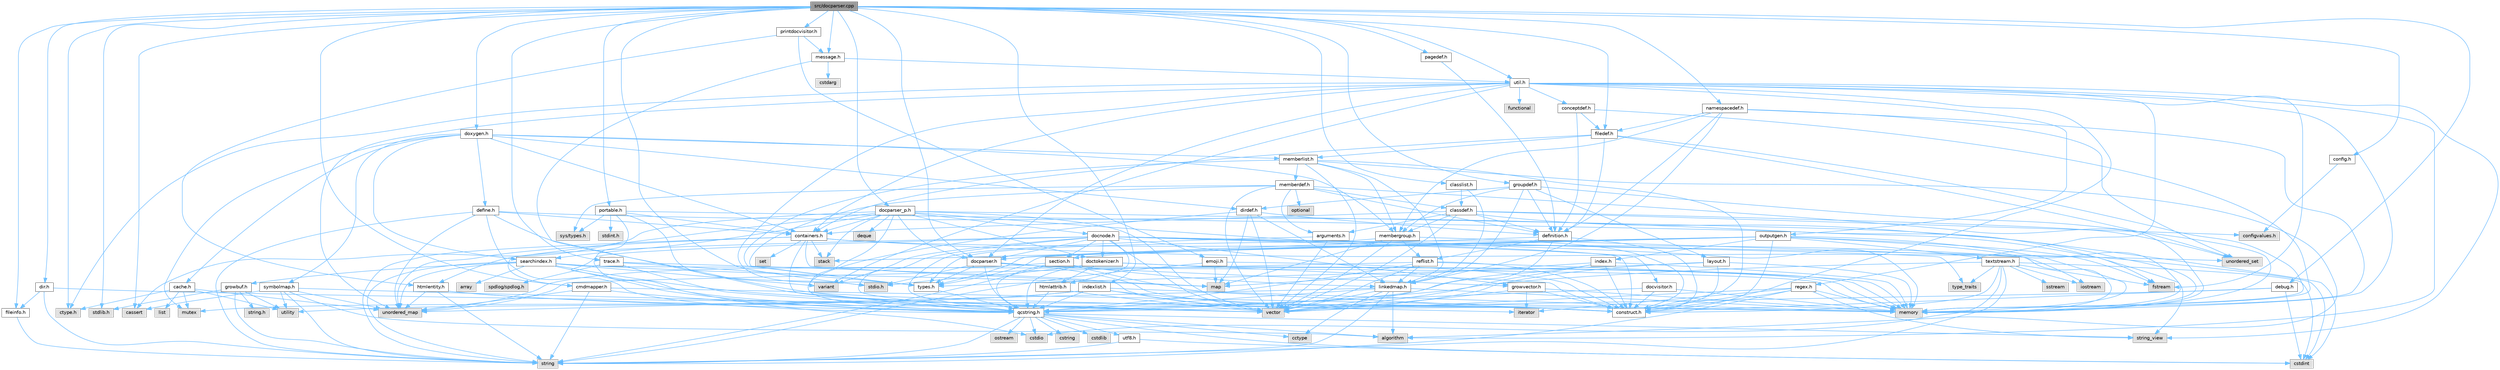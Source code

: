 digraph "src/docparser.cpp"
{
 // INTERACTIVE_SVG=YES
 // LATEX_PDF_SIZE
  bgcolor="transparent";
  edge [fontname=Helvetica,fontsize=10,labelfontname=Helvetica,labelfontsize=10];
  node [fontname=Helvetica,fontsize=10,shape=box,height=0.2,width=0.4];
  Node1 [id="Node000001",label="src/docparser.cpp",height=0.2,width=0.4,color="gray40", fillcolor="grey60", style="filled", fontcolor="black",tooltip=" "];
  Node1 -> Node2 [id="edge1_Node000001_Node000002",color="steelblue1",style="solid",tooltip=" "];
  Node2 [id="Node000002",label="stdio.h",height=0.2,width=0.4,color="grey60", fillcolor="#E0E0E0", style="filled",tooltip=" "];
  Node1 -> Node3 [id="edge2_Node000001_Node000003",color="steelblue1",style="solid",tooltip=" "];
  Node3 [id="Node000003",label="stdlib.h",height=0.2,width=0.4,color="grey60", fillcolor="#E0E0E0", style="filled",tooltip=" "];
  Node1 -> Node4 [id="edge3_Node000001_Node000004",color="steelblue1",style="solid",tooltip=" "];
  Node4 [id="Node000004",label="cassert",height=0.2,width=0.4,color="grey60", fillcolor="#E0E0E0", style="filled",tooltip=" "];
  Node1 -> Node5 [id="edge4_Node000001_Node000005",color="steelblue1",style="solid",tooltip=" "];
  Node5 [id="Node000005",label="ctype.h",height=0.2,width=0.4,color="grey60", fillcolor="#E0E0E0", style="filled",tooltip=" "];
  Node1 -> Node6 [id="edge5_Node000001_Node000006",color="steelblue1",style="solid",tooltip=" "];
  Node6 [id="Node000006",label="classlist.h",height=0.2,width=0.4,color="grey40", fillcolor="white", style="filled",URL="$d2/df8/classlist_8h.html",tooltip=" "];
  Node6 -> Node7 [id="edge6_Node000006_Node000007",color="steelblue1",style="solid",tooltip=" "];
  Node7 [id="Node000007",label="linkedmap.h",height=0.2,width=0.4,color="grey40", fillcolor="white", style="filled",URL="$da/de1/linkedmap_8h.html",tooltip=" "];
  Node7 -> Node8 [id="edge7_Node000007_Node000008",color="steelblue1",style="solid",tooltip=" "];
  Node8 [id="Node000008",label="unordered_map",height=0.2,width=0.4,color="grey60", fillcolor="#E0E0E0", style="filled",tooltip=" "];
  Node7 -> Node9 [id="edge8_Node000007_Node000009",color="steelblue1",style="solid",tooltip=" "];
  Node9 [id="Node000009",label="vector",height=0.2,width=0.4,color="grey60", fillcolor="#E0E0E0", style="filled",tooltip=" "];
  Node7 -> Node10 [id="edge9_Node000007_Node000010",color="steelblue1",style="solid",tooltip=" "];
  Node10 [id="Node000010",label="memory",height=0.2,width=0.4,color="grey60", fillcolor="#E0E0E0", style="filled",tooltip=" "];
  Node7 -> Node11 [id="edge10_Node000007_Node000011",color="steelblue1",style="solid",tooltip=" "];
  Node11 [id="Node000011",label="string",height=0.2,width=0.4,color="grey60", fillcolor="#E0E0E0", style="filled",tooltip=" "];
  Node7 -> Node12 [id="edge11_Node000007_Node000012",color="steelblue1",style="solid",tooltip=" "];
  Node12 [id="Node000012",label="algorithm",height=0.2,width=0.4,color="grey60", fillcolor="#E0E0E0", style="filled",tooltip=" "];
  Node7 -> Node13 [id="edge12_Node000007_Node000013",color="steelblue1",style="solid",tooltip=" "];
  Node13 [id="Node000013",label="cctype",height=0.2,width=0.4,color="grey60", fillcolor="#E0E0E0", style="filled",tooltip=" "];
  Node7 -> Node14 [id="edge13_Node000007_Node000014",color="steelblue1",style="solid",tooltip=" "];
  Node14 [id="Node000014",label="qcstring.h",height=0.2,width=0.4,color="grey40", fillcolor="white", style="filled",URL="$d7/d5c/qcstring_8h.html",tooltip=" "];
  Node14 -> Node11 [id="edge14_Node000014_Node000011",color="steelblue1",style="solid",tooltip=" "];
  Node14 -> Node15 [id="edge15_Node000014_Node000015",color="steelblue1",style="solid",tooltip=" "];
  Node15 [id="Node000015",label="string_view",height=0.2,width=0.4,color="grey60", fillcolor="#E0E0E0", style="filled",tooltip=" "];
  Node14 -> Node12 [id="edge16_Node000014_Node000012",color="steelblue1",style="solid",tooltip=" "];
  Node14 -> Node13 [id="edge17_Node000014_Node000013",color="steelblue1",style="solid",tooltip=" "];
  Node14 -> Node16 [id="edge18_Node000014_Node000016",color="steelblue1",style="solid",tooltip=" "];
  Node16 [id="Node000016",label="cstring",height=0.2,width=0.4,color="grey60", fillcolor="#E0E0E0", style="filled",tooltip=" "];
  Node14 -> Node17 [id="edge19_Node000014_Node000017",color="steelblue1",style="solid",tooltip=" "];
  Node17 [id="Node000017",label="cstdio",height=0.2,width=0.4,color="grey60", fillcolor="#E0E0E0", style="filled",tooltip=" "];
  Node14 -> Node18 [id="edge20_Node000014_Node000018",color="steelblue1",style="solid",tooltip=" "];
  Node18 [id="Node000018",label="cstdlib",height=0.2,width=0.4,color="grey60", fillcolor="#E0E0E0", style="filled",tooltip=" "];
  Node14 -> Node19 [id="edge21_Node000014_Node000019",color="steelblue1",style="solid",tooltip=" "];
  Node19 [id="Node000019",label="cstdint",height=0.2,width=0.4,color="grey60", fillcolor="#E0E0E0", style="filled",tooltip=" "];
  Node14 -> Node20 [id="edge22_Node000014_Node000020",color="steelblue1",style="solid",tooltip=" "];
  Node20 [id="Node000020",label="ostream",height=0.2,width=0.4,color="grey60", fillcolor="#E0E0E0", style="filled",tooltip=" "];
  Node14 -> Node21 [id="edge23_Node000014_Node000021",color="steelblue1",style="solid",tooltip=" "];
  Node21 [id="Node000021",label="utf8.h",height=0.2,width=0.4,color="grey40", fillcolor="white", style="filled",URL="$db/d7c/utf8_8h.html",tooltip="Various UTF8 related helper functions."];
  Node21 -> Node19 [id="edge24_Node000021_Node000019",color="steelblue1",style="solid",tooltip=" "];
  Node21 -> Node11 [id="edge25_Node000021_Node000011",color="steelblue1",style="solid",tooltip=" "];
  Node6 -> Node22 [id="edge26_Node000006_Node000022",color="steelblue1",style="solid",tooltip=" "];
  Node22 [id="Node000022",label="classdef.h",height=0.2,width=0.4,color="grey40", fillcolor="white", style="filled",URL="$d1/da6/classdef_8h.html",tooltip=" "];
  Node22 -> Node10 [id="edge27_Node000022_Node000010",color="steelblue1",style="solid",tooltip=" "];
  Node22 -> Node9 [id="edge28_Node000022_Node000009",color="steelblue1",style="solid",tooltip=" "];
  Node22 -> Node23 [id="edge29_Node000022_Node000023",color="steelblue1",style="solid",tooltip=" "];
  Node23 [id="Node000023",label="unordered_set",height=0.2,width=0.4,color="grey60", fillcolor="#E0E0E0", style="filled",tooltip=" "];
  Node22 -> Node24 [id="edge30_Node000022_Node000024",color="steelblue1",style="solid",tooltip=" "];
  Node24 [id="Node000024",label="containers.h",height=0.2,width=0.4,color="grey40", fillcolor="white", style="filled",URL="$d5/d75/containers_8h.html",tooltip=" "];
  Node24 -> Node9 [id="edge31_Node000024_Node000009",color="steelblue1",style="solid",tooltip=" "];
  Node24 -> Node11 [id="edge32_Node000024_Node000011",color="steelblue1",style="solid",tooltip=" "];
  Node24 -> Node15 [id="edge33_Node000024_Node000015",color="steelblue1",style="solid",tooltip=" "];
  Node24 -> Node25 [id="edge34_Node000024_Node000025",color="steelblue1",style="solid",tooltip=" "];
  Node25 [id="Node000025",label="set",height=0.2,width=0.4,color="grey60", fillcolor="#E0E0E0", style="filled",tooltip=" "];
  Node24 -> Node26 [id="edge35_Node000024_Node000026",color="steelblue1",style="solid",tooltip=" "];
  Node26 [id="Node000026",label="map",height=0.2,width=0.4,color="grey60", fillcolor="#E0E0E0", style="filled",tooltip=" "];
  Node24 -> Node23 [id="edge36_Node000024_Node000023",color="steelblue1",style="solid",tooltip=" "];
  Node24 -> Node8 [id="edge37_Node000024_Node000008",color="steelblue1",style="solid",tooltip=" "];
  Node24 -> Node27 [id="edge38_Node000024_Node000027",color="steelblue1",style="solid",tooltip=" "];
  Node27 [id="Node000027",label="stack",height=0.2,width=0.4,color="grey60", fillcolor="#E0E0E0", style="filled",tooltip=" "];
  Node22 -> Node28 [id="edge39_Node000022_Node000028",color="steelblue1",style="solid",tooltip=" "];
  Node28 [id="Node000028",label="definition.h",height=0.2,width=0.4,color="grey40", fillcolor="white", style="filled",URL="$df/da1/definition_8h.html",tooltip=" "];
  Node28 -> Node9 [id="edge40_Node000028_Node000009",color="steelblue1",style="solid",tooltip=" "];
  Node28 -> Node29 [id="edge41_Node000028_Node000029",color="steelblue1",style="solid",tooltip=" "];
  Node29 [id="Node000029",label="types.h",height=0.2,width=0.4,color="grey40", fillcolor="white", style="filled",URL="$d9/d49/types_8h.html",tooltip="This file contains a number of basic enums and types."];
  Node29 -> Node14 [id="edge42_Node000029_Node000014",color="steelblue1",style="solid",tooltip=" "];
  Node28 -> Node30 [id="edge43_Node000028_Node000030",color="steelblue1",style="solid",tooltip=" "];
  Node30 [id="Node000030",label="reflist.h",height=0.2,width=0.4,color="grey40", fillcolor="white", style="filled",URL="$d1/d02/reflist_8h.html",tooltip=" "];
  Node30 -> Node9 [id="edge44_Node000030_Node000009",color="steelblue1",style="solid",tooltip=" "];
  Node30 -> Node8 [id="edge45_Node000030_Node000008",color="steelblue1",style="solid",tooltip=" "];
  Node30 -> Node10 [id="edge46_Node000030_Node000010",color="steelblue1",style="solid",tooltip=" "];
  Node30 -> Node14 [id="edge47_Node000030_Node000014",color="steelblue1",style="solid",tooltip=" "];
  Node30 -> Node7 [id="edge48_Node000030_Node000007",color="steelblue1",style="solid",tooltip=" "];
  Node30 -> Node31 [id="edge49_Node000030_Node000031",color="steelblue1",style="solid",tooltip=" "];
  Node31 [id="Node000031",label="construct.h",height=0.2,width=0.4,color="grey40", fillcolor="white", style="filled",URL="$d7/dfc/construct_8h.html",tooltip=" "];
  Node28 -> Node31 [id="edge50_Node000028_Node000031",color="steelblue1",style="solid",tooltip=" "];
  Node22 -> Node32 [id="edge51_Node000022_Node000032",color="steelblue1",style="solid",tooltip=" "];
  Node32 [id="Node000032",label="arguments.h",height=0.2,width=0.4,color="grey40", fillcolor="white", style="filled",URL="$df/d9b/arguments_8h.html",tooltip=" "];
  Node32 -> Node9 [id="edge52_Node000032_Node000009",color="steelblue1",style="solid",tooltip=" "];
  Node32 -> Node14 [id="edge53_Node000032_Node000014",color="steelblue1",style="solid",tooltip=" "];
  Node22 -> Node33 [id="edge54_Node000022_Node000033",color="steelblue1",style="solid",tooltip=" "];
  Node33 [id="Node000033",label="membergroup.h",height=0.2,width=0.4,color="grey40", fillcolor="white", style="filled",URL="$d9/d11/membergroup_8h.html",tooltip=" "];
  Node33 -> Node9 [id="edge55_Node000033_Node000009",color="steelblue1",style="solid",tooltip=" "];
  Node33 -> Node26 [id="edge56_Node000033_Node000026",color="steelblue1",style="solid",tooltip=" "];
  Node33 -> Node10 [id="edge57_Node000033_Node000010",color="steelblue1",style="solid",tooltip=" "];
  Node33 -> Node29 [id="edge58_Node000033_Node000029",color="steelblue1",style="solid",tooltip=" "];
  Node33 -> Node30 [id="edge59_Node000033_Node000030",color="steelblue1",style="solid",tooltip=" "];
  Node22 -> Node34 [id="edge60_Node000022_Node000034",color="steelblue1",style="solid",tooltip=" "];
  Node34 [id="Node000034",label="configvalues.h",height=0.2,width=0.4,color="grey60", fillcolor="#E0E0E0", style="filled",tooltip=" "];
  Node1 -> Node35 [id="edge61_Node000001_Node000035",color="steelblue1",style="solid",tooltip=" "];
  Node35 [id="Node000035",label="cmdmapper.h",height=0.2,width=0.4,color="grey40", fillcolor="white", style="filled",URL="$d3/d42/cmdmapper_8h.html",tooltip=" "];
  Node35 -> Node8 [id="edge62_Node000035_Node000008",color="steelblue1",style="solid",tooltip=" "];
  Node35 -> Node11 [id="edge63_Node000035_Node000011",color="steelblue1",style="solid",tooltip=" "];
  Node35 -> Node10 [id="edge64_Node000035_Node000010",color="steelblue1",style="solid",tooltip=" "];
  Node35 -> Node14 [id="edge65_Node000035_Node000014",color="steelblue1",style="solid",tooltip=" "];
  Node1 -> Node36 [id="edge66_Node000001_Node000036",color="steelblue1",style="solid",tooltip=" "];
  Node36 [id="Node000036",label="config.h",height=0.2,width=0.4,color="grey40", fillcolor="white", style="filled",URL="$db/d16/config_8h.html",tooltip=" "];
  Node36 -> Node34 [id="edge67_Node000036_Node000034",color="steelblue1",style="solid",tooltip=" "];
  Node1 -> Node37 [id="edge68_Node000001_Node000037",color="steelblue1",style="solid",tooltip=" "];
  Node37 [id="Node000037",label="debug.h",height=0.2,width=0.4,color="grey40", fillcolor="white", style="filled",URL="$db/d16/debug_8h.html",tooltip=" "];
  Node37 -> Node19 [id="edge69_Node000037_Node000019",color="steelblue1",style="solid",tooltip=" "];
  Node37 -> Node14 [id="edge70_Node000037_Node000014",color="steelblue1",style="solid",tooltip=" "];
  Node37 -> Node31 [id="edge71_Node000037_Node000031",color="steelblue1",style="solid",tooltip=" "];
  Node1 -> Node38 [id="edge72_Node000001_Node000038",color="steelblue1",style="solid",tooltip=" "];
  Node38 [id="Node000038",label="dir.h",height=0.2,width=0.4,color="grey40", fillcolor="white", style="filled",URL="$df/d9c/dir_8h.html",tooltip=" "];
  Node38 -> Node11 [id="edge73_Node000038_Node000011",color="steelblue1",style="solid",tooltip=" "];
  Node38 -> Node10 [id="edge74_Node000038_Node000010",color="steelblue1",style="solid",tooltip=" "];
  Node38 -> Node39 [id="edge75_Node000038_Node000039",color="steelblue1",style="solid",tooltip=" "];
  Node39 [id="Node000039",label="fileinfo.h",height=0.2,width=0.4,color="grey40", fillcolor="white", style="filled",URL="$df/d45/fileinfo_8h.html",tooltip=" "];
  Node39 -> Node11 [id="edge76_Node000039_Node000011",color="steelblue1",style="solid",tooltip=" "];
  Node1 -> Node40 [id="edge77_Node000001_Node000040",color="steelblue1",style="solid",tooltip=" "];
  Node40 [id="Node000040",label="docparser.h",height=0.2,width=0.4,color="grey40", fillcolor="white", style="filled",URL="$de/d9c/docparser_8h.html",tooltip=" "];
  Node40 -> Node2 [id="edge78_Node000040_Node000002",color="steelblue1",style="solid",tooltip=" "];
  Node40 -> Node10 [id="edge79_Node000040_Node000010",color="steelblue1",style="solid",tooltip=" "];
  Node40 -> Node14 [id="edge80_Node000040_Node000014",color="steelblue1",style="solid",tooltip=" "];
  Node40 -> Node41 [id="edge81_Node000040_Node000041",color="steelblue1",style="solid",tooltip=" "];
  Node41 [id="Node000041",label="growvector.h",height=0.2,width=0.4,color="grey40", fillcolor="white", style="filled",URL="$d7/d50/growvector_8h.html",tooltip=" "];
  Node41 -> Node9 [id="edge82_Node000041_Node000009",color="steelblue1",style="solid",tooltip=" "];
  Node41 -> Node10 [id="edge83_Node000041_Node000010",color="steelblue1",style="solid",tooltip=" "];
  Node41 -> Node42 [id="edge84_Node000041_Node000042",color="steelblue1",style="solid",tooltip=" "];
  Node42 [id="Node000042",label="iterator",height=0.2,width=0.4,color="grey60", fillcolor="#E0E0E0", style="filled",tooltip=" "];
  Node41 -> Node31 [id="edge85_Node000041_Node000031",color="steelblue1",style="solid",tooltip=" "];
  Node40 -> Node31 [id="edge86_Node000040_Node000031",color="steelblue1",style="solid",tooltip=" "];
  Node40 -> Node29 [id="edge87_Node000040_Node000029",color="steelblue1",style="solid",tooltip=" "];
  Node1 -> Node43 [id="edge88_Node000001_Node000043",color="steelblue1",style="solid",tooltip=" "];
  Node43 [id="Node000043",label="docparser_p.h",height=0.2,width=0.4,color="grey40", fillcolor="white", style="filled",URL="$df/dc9/docparser__p_8h.html",tooltip="Private header shared between docparser.cpp and docnode.cpp."];
  Node43 -> Node4 [id="edge89_Node000043_Node000004",color="steelblue1",style="solid",tooltip=" "];
  Node43 -> Node27 [id="edge90_Node000043_Node000027",color="steelblue1",style="solid",tooltip=" "];
  Node43 -> Node42 [id="edge91_Node000043_Node000042",color="steelblue1",style="solid",tooltip=" "];
  Node43 -> Node9 [id="edge92_Node000043_Node000009",color="steelblue1",style="solid",tooltip=" "];
  Node43 -> Node44 [id="edge93_Node000043_Node000044",color="steelblue1",style="solid",tooltip=" "];
  Node44 [id="Node000044",label="deque",height=0.2,width=0.4,color="grey60", fillcolor="#E0E0E0", style="filled",tooltip=" "];
  Node43 -> Node19 [id="edge94_Node000043_Node000019",color="steelblue1",style="solid",tooltip=" "];
  Node43 -> Node24 [id="edge95_Node000043_Node000024",color="steelblue1",style="solid",tooltip=" "];
  Node43 -> Node40 [id="edge96_Node000043_Node000040",color="steelblue1",style="solid",tooltip=" "];
  Node43 -> Node45 [id="edge97_Node000043_Node000045",color="steelblue1",style="solid",tooltip=" "];
  Node45 [id="Node000045",label="docnode.h",height=0.2,width=0.4,color="grey40", fillcolor="white", style="filled",URL="$de/d2b/docnode_8h.html",tooltip=" "];
  Node45 -> Node17 [id="edge98_Node000045_Node000017",color="steelblue1",style="solid",tooltip=" "];
  Node45 -> Node19 [id="edge99_Node000045_Node000019",color="steelblue1",style="solid",tooltip=" "];
  Node45 -> Node9 [id="edge100_Node000045_Node000009",color="steelblue1",style="solid",tooltip=" "];
  Node45 -> Node10 [id="edge101_Node000045_Node000010",color="steelblue1",style="solid",tooltip=" "];
  Node45 -> Node46 [id="edge102_Node000045_Node000046",color="steelblue1",style="solid",tooltip=" "];
  Node46 [id="Node000046",label="variant",height=0.2,width=0.4,color="grey60", fillcolor="#E0E0E0", style="filled",tooltip=" "];
  Node45 -> Node47 [id="edge103_Node000045_Node000047",color="steelblue1",style="solid",tooltip=" "];
  Node47 [id="Node000047",label="type_traits",height=0.2,width=0.4,color="grey60", fillcolor="#E0E0E0", style="filled",tooltip=" "];
  Node45 -> Node14 [id="edge104_Node000045_Node000014",color="steelblue1",style="solid",tooltip=" "];
  Node45 -> Node48 [id="edge105_Node000045_Node000048",color="steelblue1",style="solid",tooltip=" "];
  Node48 [id="Node000048",label="docvisitor.h",height=0.2,width=0.4,color="grey40", fillcolor="white", style="filled",URL="$d2/d3c/docvisitor_8h.html",tooltip=" "];
  Node48 -> Node10 [id="edge106_Node000048_Node000010",color="steelblue1",style="solid",tooltip=" "];
  Node48 -> Node14 [id="edge107_Node000048_Node000014",color="steelblue1",style="solid",tooltip=" "];
  Node48 -> Node31 [id="edge108_Node000048_Node000031",color="steelblue1",style="solid",tooltip=" "];
  Node45 -> Node40 [id="edge109_Node000045_Node000040",color="steelblue1",style="solid",tooltip=" "];
  Node45 -> Node49 [id="edge110_Node000045_Node000049",color="steelblue1",style="solid",tooltip=" "];
  Node49 [id="Node000049",label="htmlattrib.h",height=0.2,width=0.4,color="grey40", fillcolor="white", style="filled",URL="$d0/d73/htmlattrib_8h.html",tooltip=" "];
  Node49 -> Node9 [id="edge111_Node000049_Node000009",color="steelblue1",style="solid",tooltip=" "];
  Node49 -> Node14 [id="edge112_Node000049_Node000014",color="steelblue1",style="solid",tooltip=" "];
  Node45 -> Node50 [id="edge113_Node000045_Node000050",color="steelblue1",style="solid",tooltip=" "];
  Node50 [id="Node000050",label="htmlentity.h",height=0.2,width=0.4,color="grey40", fillcolor="white", style="filled",URL="$db/dc6/htmlentity_8h.html",tooltip=" "];
  Node50 -> Node8 [id="edge114_Node000050_Node000008",color="steelblue1",style="solid",tooltip=" "];
  Node50 -> Node11 [id="edge115_Node000050_Node000011",color="steelblue1",style="solid",tooltip=" "];
  Node50 -> Node14 [id="edge116_Node000050_Node000014",color="steelblue1",style="solid",tooltip=" "];
  Node50 -> Node31 [id="edge117_Node000050_Node000031",color="steelblue1",style="solid",tooltip=" "];
  Node45 -> Node41 [id="edge118_Node000045_Node000041",color="steelblue1",style="solid",tooltip=" "];
  Node45 -> Node51 [id="edge119_Node000045_Node000051",color="steelblue1",style="solid",tooltip=" "];
  Node51 [id="Node000051",label="section.h",height=0.2,width=0.4,color="grey40", fillcolor="white", style="filled",URL="$d1/d2a/section_8h.html",tooltip=" "];
  Node51 -> Node11 [id="edge120_Node000051_Node000011",color="steelblue1",style="solid",tooltip=" "];
  Node51 -> Node8 [id="edge121_Node000051_Node000008",color="steelblue1",style="solid",tooltip=" "];
  Node51 -> Node14 [id="edge122_Node000051_Node000014",color="steelblue1",style="solid",tooltip=" "];
  Node51 -> Node7 [id="edge123_Node000051_Node000007",color="steelblue1",style="solid",tooltip=" "];
  Node51 -> Node31 [id="edge124_Node000051_Node000031",color="steelblue1",style="solid",tooltip=" "];
  Node45 -> Node31 [id="edge125_Node000045_Node000031",color="steelblue1",style="solid",tooltip=" "];
  Node45 -> Node52 [id="edge126_Node000045_Node000052",color="steelblue1",style="solid",tooltip=" "];
  Node52 [id="Node000052",label="doctokenizer.h",height=0.2,width=0.4,color="grey40", fillcolor="white", style="filled",URL="$d0/d0c/doctokenizer_8h.html",tooltip=" "];
  Node52 -> Node2 [id="edge127_Node000052_Node000002",color="steelblue1",style="solid",tooltip=" "];
  Node52 -> Node10 [id="edge128_Node000052_Node000010",color="steelblue1",style="solid",tooltip=" "];
  Node52 -> Node49 [id="edge129_Node000052_Node000049",color="steelblue1",style="solid",tooltip=" "];
  Node52 -> Node14 [id="edge130_Node000052_Node000014",color="steelblue1",style="solid",tooltip=" "];
  Node52 -> Node31 [id="edge131_Node000052_Node000031",color="steelblue1",style="solid",tooltip=" "];
  Node43 -> Node52 [id="edge132_Node000043_Node000052",color="steelblue1",style="solid",tooltip=" "];
  Node43 -> Node53 [id="edge133_Node000043_Node000053",color="steelblue1",style="solid",tooltip=" "];
  Node53 [id="Node000053",label="searchindex.h",height=0.2,width=0.4,color="grey40", fillcolor="white", style="filled",URL="$de/d07/searchindex_8h.html",tooltip="Web server based search engine."];
  Node53 -> Node10 [id="edge134_Node000053_Node000010",color="steelblue1",style="solid",tooltip=" "];
  Node53 -> Node9 [id="edge135_Node000053_Node000009",color="steelblue1",style="solid",tooltip=" "];
  Node53 -> Node26 [id="edge136_Node000053_Node000026",color="steelblue1",style="solid",tooltip=" "];
  Node53 -> Node8 [id="edge137_Node000053_Node000008",color="steelblue1",style="solid",tooltip=" "];
  Node53 -> Node11 [id="edge138_Node000053_Node000011",color="steelblue1",style="solid",tooltip=" "];
  Node53 -> Node54 [id="edge139_Node000053_Node000054",color="steelblue1",style="solid",tooltip=" "];
  Node54 [id="Node000054",label="array",height=0.2,width=0.4,color="grey60", fillcolor="#E0E0E0", style="filled",tooltip=" "];
  Node53 -> Node46 [id="edge140_Node000053_Node000046",color="steelblue1",style="solid",tooltip=" "];
  Node53 -> Node14 [id="edge141_Node000053_Node000014",color="steelblue1",style="solid",tooltip=" "];
  Node53 -> Node55 [id="edge142_Node000053_Node000055",color="steelblue1",style="solid",tooltip=" "];
  Node55 [id="Node000055",label="growbuf.h",height=0.2,width=0.4,color="grey40", fillcolor="white", style="filled",URL="$dd/d72/growbuf_8h.html",tooltip=" "];
  Node55 -> Node56 [id="edge143_Node000055_Node000056",color="steelblue1",style="solid",tooltip=" "];
  Node56 [id="Node000056",label="utility",height=0.2,width=0.4,color="grey60", fillcolor="#E0E0E0", style="filled",tooltip=" "];
  Node55 -> Node3 [id="edge144_Node000055_Node000003",color="steelblue1",style="solid",tooltip=" "];
  Node55 -> Node57 [id="edge145_Node000055_Node000057",color="steelblue1",style="solid",tooltip=" "];
  Node57 [id="Node000057",label="string.h",height=0.2,width=0.4,color="grey60", fillcolor="#E0E0E0", style="filled",tooltip=" "];
  Node55 -> Node11 [id="edge146_Node000055_Node000011",color="steelblue1",style="solid",tooltip=" "];
  Node43 -> Node31 [id="edge147_Node000043_Node000031",color="steelblue1",style="solid",tooltip=" "];
  Node43 -> Node35 [id="edge148_Node000043_Node000035",color="steelblue1",style="solid",tooltip=" "];
  Node1 -> Node58 [id="edge149_Node000001_Node000058",color="steelblue1",style="solid",tooltip=" "];
  Node58 [id="Node000058",label="doxygen.h",height=0.2,width=0.4,color="grey40", fillcolor="white", style="filled",URL="$d1/da1/doxygen_8h.html",tooltip=" "];
  Node58 -> Node59 [id="edge150_Node000058_Node000059",color="steelblue1",style="solid",tooltip=" "];
  Node59 [id="Node000059",label="mutex",height=0.2,width=0.4,color="grey60", fillcolor="#E0E0E0", style="filled",tooltip=" "];
  Node58 -> Node24 [id="edge151_Node000058_Node000024",color="steelblue1",style="solid",tooltip=" "];
  Node58 -> Node33 [id="edge152_Node000058_Node000033",color="steelblue1",style="solid",tooltip=" "];
  Node58 -> Node60 [id="edge153_Node000058_Node000060",color="steelblue1",style="solid",tooltip=" "];
  Node60 [id="Node000060",label="dirdef.h",height=0.2,width=0.4,color="grey40", fillcolor="white", style="filled",URL="$d6/d15/dirdef_8h.html",tooltip=" "];
  Node60 -> Node9 [id="edge154_Node000060_Node000009",color="steelblue1",style="solid",tooltip=" "];
  Node60 -> Node26 [id="edge155_Node000060_Node000026",color="steelblue1",style="solid",tooltip=" "];
  Node60 -> Node14 [id="edge156_Node000060_Node000014",color="steelblue1",style="solid",tooltip=" "];
  Node60 -> Node7 [id="edge157_Node000060_Node000007",color="steelblue1",style="solid",tooltip=" "];
  Node60 -> Node28 [id="edge158_Node000060_Node000028",color="steelblue1",style="solid",tooltip=" "];
  Node58 -> Node61 [id="edge159_Node000058_Node000061",color="steelblue1",style="solid",tooltip=" "];
  Node61 [id="Node000061",label="memberlist.h",height=0.2,width=0.4,color="grey40", fillcolor="white", style="filled",URL="$dd/d78/memberlist_8h.html",tooltip=" "];
  Node61 -> Node9 [id="edge160_Node000061_Node000009",color="steelblue1",style="solid",tooltip=" "];
  Node61 -> Node12 [id="edge161_Node000061_Node000012",color="steelblue1",style="solid",tooltip=" "];
  Node61 -> Node62 [id="edge162_Node000061_Node000062",color="steelblue1",style="solid",tooltip=" "];
  Node62 [id="Node000062",label="memberdef.h",height=0.2,width=0.4,color="grey40", fillcolor="white", style="filled",URL="$d4/d46/memberdef_8h.html",tooltip=" "];
  Node62 -> Node9 [id="edge163_Node000062_Node000009",color="steelblue1",style="solid",tooltip=" "];
  Node62 -> Node10 [id="edge164_Node000062_Node000010",color="steelblue1",style="solid",tooltip=" "];
  Node62 -> Node63 [id="edge165_Node000062_Node000063",color="steelblue1",style="solid",tooltip=" "];
  Node63 [id="Node000063",label="optional",height=0.2,width=0.4,color="grey60", fillcolor="#E0E0E0", style="filled",tooltip=" "];
  Node62 -> Node64 [id="edge166_Node000062_Node000064",color="steelblue1",style="solid",tooltip=" "];
  Node64 [id="Node000064",label="sys/types.h",height=0.2,width=0.4,color="grey60", fillcolor="#E0E0E0", style="filled",tooltip=" "];
  Node62 -> Node29 [id="edge167_Node000062_Node000029",color="steelblue1",style="solid",tooltip=" "];
  Node62 -> Node28 [id="edge168_Node000062_Node000028",color="steelblue1",style="solid",tooltip=" "];
  Node62 -> Node32 [id="edge169_Node000062_Node000032",color="steelblue1",style="solid",tooltip=" "];
  Node62 -> Node22 [id="edge170_Node000062_Node000022",color="steelblue1",style="solid",tooltip=" "];
  Node61 -> Node7 [id="edge171_Node000061_Node000007",color="steelblue1",style="solid",tooltip=" "];
  Node61 -> Node29 [id="edge172_Node000061_Node000029",color="steelblue1",style="solid",tooltip=" "];
  Node61 -> Node33 [id="edge173_Node000061_Node000033",color="steelblue1",style="solid",tooltip=" "];
  Node61 -> Node31 [id="edge174_Node000061_Node000031",color="steelblue1",style="solid",tooltip=" "];
  Node58 -> Node65 [id="edge175_Node000058_Node000065",color="steelblue1",style="solid",tooltip=" "];
  Node65 [id="Node000065",label="define.h",height=0.2,width=0.4,color="grey40", fillcolor="white", style="filled",URL="$df/d67/define_8h.html",tooltip=" "];
  Node65 -> Node9 [id="edge176_Node000065_Node000009",color="steelblue1",style="solid",tooltip=" "];
  Node65 -> Node10 [id="edge177_Node000065_Node000010",color="steelblue1",style="solid",tooltip=" "];
  Node65 -> Node11 [id="edge178_Node000065_Node000011",color="steelblue1",style="solid",tooltip=" "];
  Node65 -> Node8 [id="edge179_Node000065_Node000008",color="steelblue1",style="solid",tooltip=" "];
  Node65 -> Node14 [id="edge180_Node000065_Node000014",color="steelblue1",style="solid",tooltip=" "];
  Node65 -> Node24 [id="edge181_Node000065_Node000024",color="steelblue1",style="solid",tooltip=" "];
  Node58 -> Node66 [id="edge182_Node000058_Node000066",color="steelblue1",style="solid",tooltip=" "];
  Node66 [id="Node000066",label="cache.h",height=0.2,width=0.4,color="grey40", fillcolor="white", style="filled",URL="$d3/d26/cache_8h.html",tooltip=" "];
  Node66 -> Node67 [id="edge183_Node000066_Node000067",color="steelblue1",style="solid",tooltip=" "];
  Node67 [id="Node000067",label="list",height=0.2,width=0.4,color="grey60", fillcolor="#E0E0E0", style="filled",tooltip=" "];
  Node66 -> Node8 [id="edge184_Node000066_Node000008",color="steelblue1",style="solid",tooltip=" "];
  Node66 -> Node59 [id="edge185_Node000066_Node000059",color="steelblue1",style="solid",tooltip=" "];
  Node66 -> Node56 [id="edge186_Node000066_Node000056",color="steelblue1",style="solid",tooltip=" "];
  Node66 -> Node5 [id="edge187_Node000066_Node000005",color="steelblue1",style="solid",tooltip=" "];
  Node58 -> Node68 [id="edge188_Node000058_Node000068",color="steelblue1",style="solid",tooltip=" "];
  Node68 [id="Node000068",label="symbolmap.h",height=0.2,width=0.4,color="grey40", fillcolor="white", style="filled",URL="$d7/ddd/symbolmap_8h.html",tooltip=" "];
  Node68 -> Node12 [id="edge189_Node000068_Node000012",color="steelblue1",style="solid",tooltip=" "];
  Node68 -> Node8 [id="edge190_Node000068_Node000008",color="steelblue1",style="solid",tooltip=" "];
  Node68 -> Node9 [id="edge191_Node000068_Node000009",color="steelblue1",style="solid",tooltip=" "];
  Node68 -> Node11 [id="edge192_Node000068_Node000011",color="steelblue1",style="solid",tooltip=" "];
  Node68 -> Node56 [id="edge193_Node000068_Node000056",color="steelblue1",style="solid",tooltip=" "];
  Node68 -> Node4 [id="edge194_Node000068_Node000004",color="steelblue1",style="solid",tooltip=" "];
  Node58 -> Node53 [id="edge195_Node000058_Node000053",color="steelblue1",style="solid",tooltip=" "];
  Node1 -> Node69 [id="edge196_Node000001_Node000069",color="steelblue1",style="solid",tooltip=" "];
  Node69 [id="Node000069",label="filedef.h",height=0.2,width=0.4,color="grey40", fillcolor="white", style="filled",URL="$d4/d3a/filedef_8h.html",tooltip=" "];
  Node69 -> Node10 [id="edge197_Node000069_Node000010",color="steelblue1",style="solid",tooltip=" "];
  Node69 -> Node23 [id="edge198_Node000069_Node000023",color="steelblue1",style="solid",tooltip=" "];
  Node69 -> Node28 [id="edge199_Node000069_Node000028",color="steelblue1",style="solid",tooltip=" "];
  Node69 -> Node61 [id="edge200_Node000069_Node000061",color="steelblue1",style="solid",tooltip=" "];
  Node69 -> Node24 [id="edge201_Node000069_Node000024",color="steelblue1",style="solid",tooltip=" "];
  Node1 -> Node39 [id="edge202_Node000001_Node000039",color="steelblue1",style="solid",tooltip=" "];
  Node1 -> Node70 [id="edge203_Node000001_Node000070",color="steelblue1",style="solid",tooltip=" "];
  Node70 [id="Node000070",label="groupdef.h",height=0.2,width=0.4,color="grey40", fillcolor="white", style="filled",URL="$d1/de6/groupdef_8h.html",tooltip=" "];
  Node70 -> Node10 [id="edge204_Node000070_Node000010",color="steelblue1",style="solid",tooltip=" "];
  Node70 -> Node28 [id="edge205_Node000070_Node000028",color="steelblue1",style="solid",tooltip=" "];
  Node70 -> Node60 [id="edge206_Node000070_Node000060",color="steelblue1",style="solid",tooltip=" "];
  Node70 -> Node71 [id="edge207_Node000070_Node000071",color="steelblue1",style="solid",tooltip=" "];
  Node71 [id="Node000071",label="layout.h",height=0.2,width=0.4,color="grey40", fillcolor="white", style="filled",URL="$db/d51/layout_8h.html",tooltip=" "];
  Node71 -> Node10 [id="edge208_Node000071_Node000010",color="steelblue1",style="solid",tooltip=" "];
  Node71 -> Node9 [id="edge209_Node000071_Node000009",color="steelblue1",style="solid",tooltip=" "];
  Node71 -> Node29 [id="edge210_Node000071_Node000029",color="steelblue1",style="solid",tooltip=" "];
  Node71 -> Node31 [id="edge211_Node000071_Node000031",color="steelblue1",style="solid",tooltip=" "];
  Node70 -> Node33 [id="edge212_Node000070_Node000033",color="steelblue1",style="solid",tooltip=" "];
  Node70 -> Node7 [id="edge213_Node000070_Node000007",color="steelblue1",style="solid",tooltip=" "];
  Node1 -> Node72 [id="edge214_Node000001_Node000072",color="steelblue1",style="solid",tooltip=" "];
  Node72 [id="Node000072",label="namespacedef.h",height=0.2,width=0.4,color="grey40", fillcolor="white", style="filled",URL="$d7/d97/namespacedef_8h.html",tooltip=" "];
  Node72 -> Node10 [id="edge215_Node000072_Node000010",color="steelblue1",style="solid",tooltip=" "];
  Node72 -> Node23 [id="edge216_Node000072_Node000023",color="steelblue1",style="solid",tooltip=" "];
  Node72 -> Node28 [id="edge217_Node000072_Node000028",color="steelblue1",style="solid",tooltip=" "];
  Node72 -> Node69 [id="edge218_Node000072_Node000069",color="steelblue1",style="solid",tooltip=" "];
  Node72 -> Node7 [id="edge219_Node000072_Node000007",color="steelblue1",style="solid",tooltip=" "];
  Node72 -> Node33 [id="edge220_Node000072_Node000033",color="steelblue1",style="solid",tooltip=" "];
  Node1 -> Node73 [id="edge221_Node000001_Node000073",color="steelblue1",style="solid",tooltip=" "];
  Node73 [id="Node000073",label="message.h",height=0.2,width=0.4,color="grey40", fillcolor="white", style="filled",URL="$d2/d0d/message_8h.html",tooltip=" "];
  Node73 -> Node74 [id="edge222_Node000073_Node000074",color="steelblue1",style="solid",tooltip=" "];
  Node74 [id="Node000074",label="cstdarg",height=0.2,width=0.4,color="grey60", fillcolor="#E0E0E0", style="filled",tooltip=" "];
  Node73 -> Node14 [id="edge223_Node000073_Node000014",color="steelblue1",style="solid",tooltip=" "];
  Node73 -> Node75 [id="edge224_Node000073_Node000075",color="steelblue1",style="solid",tooltip=" "];
  Node75 [id="Node000075",label="util.h",height=0.2,width=0.4,color="grey40", fillcolor="white", style="filled",URL="$d8/d3c/util_8h.html",tooltip="A bunch of utility functions."];
  Node75 -> Node10 [id="edge225_Node000075_Node000010",color="steelblue1",style="solid",tooltip=" "];
  Node75 -> Node8 [id="edge226_Node000075_Node000008",color="steelblue1",style="solid",tooltip=" "];
  Node75 -> Node12 [id="edge227_Node000075_Node000012",color="steelblue1",style="solid",tooltip=" "];
  Node75 -> Node76 [id="edge228_Node000075_Node000076",color="steelblue1",style="solid",tooltip=" "];
  Node76 [id="Node000076",label="functional",height=0.2,width=0.4,color="grey60", fillcolor="#E0E0E0", style="filled",tooltip=" "];
  Node75 -> Node77 [id="edge229_Node000075_Node000077",color="steelblue1",style="solid",tooltip=" "];
  Node77 [id="Node000077",label="fstream",height=0.2,width=0.4,color="grey60", fillcolor="#E0E0E0", style="filled",tooltip=" "];
  Node75 -> Node46 [id="edge230_Node000075_Node000046",color="steelblue1",style="solid",tooltip=" "];
  Node75 -> Node15 [id="edge231_Node000075_Node000015",color="steelblue1",style="solid",tooltip=" "];
  Node75 -> Node5 [id="edge232_Node000075_Node000005",color="steelblue1",style="solid",tooltip=" "];
  Node75 -> Node29 [id="edge233_Node000075_Node000029",color="steelblue1",style="solid",tooltip=" "];
  Node75 -> Node40 [id="edge234_Node000075_Node000040",color="steelblue1",style="solid",tooltip=" "];
  Node75 -> Node24 [id="edge235_Node000075_Node000024",color="steelblue1",style="solid",tooltip=" "];
  Node75 -> Node78 [id="edge236_Node000075_Node000078",color="steelblue1",style="solid",tooltip=" "];
  Node78 [id="Node000078",label="outputgen.h",height=0.2,width=0.4,color="grey40", fillcolor="white", style="filled",URL="$df/d06/outputgen_8h.html",tooltip=" "];
  Node78 -> Node10 [id="edge237_Node000078_Node000010",color="steelblue1",style="solid",tooltip=" "];
  Node78 -> Node27 [id="edge238_Node000078_Node000027",color="steelblue1",style="solid",tooltip=" "];
  Node78 -> Node79 [id="edge239_Node000078_Node000079",color="steelblue1",style="solid",tooltip=" "];
  Node79 [id="Node000079",label="iostream",height=0.2,width=0.4,color="grey60", fillcolor="#E0E0E0", style="filled",tooltip=" "];
  Node78 -> Node77 [id="edge240_Node000078_Node000077",color="steelblue1",style="solid",tooltip=" "];
  Node78 -> Node29 [id="edge241_Node000078_Node000029",color="steelblue1",style="solid",tooltip=" "];
  Node78 -> Node80 [id="edge242_Node000078_Node000080",color="steelblue1",style="solid",tooltip=" "];
  Node80 [id="Node000080",label="index.h",height=0.2,width=0.4,color="grey40", fillcolor="white", style="filled",URL="$d1/db5/index_8h.html",tooltip=" "];
  Node80 -> Node10 [id="edge243_Node000080_Node000010",color="steelblue1",style="solid",tooltip=" "];
  Node80 -> Node9 [id="edge244_Node000080_Node000009",color="steelblue1",style="solid",tooltip=" "];
  Node80 -> Node26 [id="edge245_Node000080_Node000026",color="steelblue1",style="solid",tooltip=" "];
  Node80 -> Node14 [id="edge246_Node000080_Node000014",color="steelblue1",style="solid",tooltip=" "];
  Node80 -> Node31 [id="edge247_Node000080_Node000031",color="steelblue1",style="solid",tooltip=" "];
  Node78 -> Node51 [id="edge248_Node000078_Node000051",color="steelblue1",style="solid",tooltip=" "];
  Node78 -> Node81 [id="edge249_Node000078_Node000081",color="steelblue1",style="solid",tooltip=" "];
  Node81 [id="Node000081",label="textstream.h",height=0.2,width=0.4,color="grey40", fillcolor="white", style="filled",URL="$d4/d7d/textstream_8h.html",tooltip=" "];
  Node81 -> Node11 [id="edge250_Node000081_Node000011",color="steelblue1",style="solid",tooltip=" "];
  Node81 -> Node79 [id="edge251_Node000081_Node000079",color="steelblue1",style="solid",tooltip=" "];
  Node81 -> Node82 [id="edge252_Node000081_Node000082",color="steelblue1",style="solid",tooltip=" "];
  Node82 [id="Node000082",label="sstream",height=0.2,width=0.4,color="grey60", fillcolor="#E0E0E0", style="filled",tooltip=" "];
  Node81 -> Node19 [id="edge253_Node000081_Node000019",color="steelblue1",style="solid",tooltip=" "];
  Node81 -> Node17 [id="edge254_Node000081_Node000017",color="steelblue1",style="solid",tooltip=" "];
  Node81 -> Node77 [id="edge255_Node000081_Node000077",color="steelblue1",style="solid",tooltip=" "];
  Node81 -> Node47 [id="edge256_Node000081_Node000047",color="steelblue1",style="solid",tooltip=" "];
  Node81 -> Node14 [id="edge257_Node000081_Node000014",color="steelblue1",style="solid",tooltip=" "];
  Node81 -> Node31 [id="edge258_Node000081_Node000031",color="steelblue1",style="solid",tooltip=" "];
  Node78 -> Node40 [id="edge259_Node000078_Node000040",color="steelblue1",style="solid",tooltip=" "];
  Node78 -> Node31 [id="edge260_Node000078_Node000031",color="steelblue1",style="solid",tooltip=" "];
  Node75 -> Node83 [id="edge261_Node000075_Node000083",color="steelblue1",style="solid",tooltip=" "];
  Node83 [id="Node000083",label="regex.h",height=0.2,width=0.4,color="grey40", fillcolor="white", style="filled",URL="$d1/d21/regex_8h.html",tooltip=" "];
  Node83 -> Node10 [id="edge262_Node000083_Node000010",color="steelblue1",style="solid",tooltip=" "];
  Node83 -> Node11 [id="edge263_Node000083_Node000011",color="steelblue1",style="solid",tooltip=" "];
  Node83 -> Node15 [id="edge264_Node000083_Node000015",color="steelblue1",style="solid",tooltip=" "];
  Node83 -> Node9 [id="edge265_Node000083_Node000009",color="steelblue1",style="solid",tooltip=" "];
  Node83 -> Node42 [id="edge266_Node000083_Node000042",color="steelblue1",style="solid",tooltip=" "];
  Node83 -> Node31 [id="edge267_Node000083_Node000031",color="steelblue1",style="solid",tooltip=" "];
  Node75 -> Node84 [id="edge268_Node000075_Node000084",color="steelblue1",style="solid",tooltip=" "];
  Node84 [id="Node000084",label="conceptdef.h",height=0.2,width=0.4,color="grey40", fillcolor="white", style="filled",URL="$da/df1/conceptdef_8h.html",tooltip=" "];
  Node84 -> Node10 [id="edge269_Node000084_Node000010",color="steelblue1",style="solid",tooltip=" "];
  Node84 -> Node28 [id="edge270_Node000084_Node000028",color="steelblue1",style="solid",tooltip=" "];
  Node84 -> Node69 [id="edge271_Node000084_Node000069",color="steelblue1",style="solid",tooltip=" "];
  Node75 -> Node31 [id="edge272_Node000075_Node000031",color="steelblue1",style="solid",tooltip=" "];
  Node1 -> Node85 [id="edge273_Node000001_Node000085",color="steelblue1",style="solid",tooltip=" "];
  Node85 [id="Node000085",label="pagedef.h",height=0.2,width=0.4,color="grey40", fillcolor="white", style="filled",URL="$dd/d66/pagedef_8h.html",tooltip=" "];
  Node85 -> Node28 [id="edge274_Node000085_Node000028",color="steelblue1",style="solid",tooltip=" "];
  Node1 -> Node86 [id="edge275_Node000001_Node000086",color="steelblue1",style="solid",tooltip=" "];
  Node86 [id="Node000086",label="portable.h",height=0.2,width=0.4,color="grey40", fillcolor="white", style="filled",URL="$d2/de2/portable_8h.html",tooltip="Portable versions of functions that are platform dependent."];
  Node86 -> Node2 [id="edge276_Node000086_Node000002",color="steelblue1",style="solid",tooltip=" "];
  Node86 -> Node64 [id="edge277_Node000086_Node000064",color="steelblue1",style="solid",tooltip=" "];
  Node86 -> Node87 [id="edge278_Node000086_Node000087",color="steelblue1",style="solid",tooltip=" "];
  Node87 [id="Node000087",label="stdint.h",height=0.2,width=0.4,color="grey60", fillcolor="#E0E0E0", style="filled",tooltip=" "];
  Node86 -> Node77 [id="edge279_Node000086_Node000077",color="steelblue1",style="solid",tooltip=" "];
  Node86 -> Node24 [id="edge280_Node000086_Node000024",color="steelblue1",style="solid",tooltip=" "];
  Node86 -> Node14 [id="edge281_Node000086_Node000014",color="steelblue1",style="solid",tooltip=" "];
  Node1 -> Node88 [id="edge282_Node000001_Node000088",color="steelblue1",style="solid",tooltip=" "];
  Node88 [id="Node000088",label="printdocvisitor.h",height=0.2,width=0.4,color="grey40", fillcolor="white", style="filled",URL="$db/d73/printdocvisitor_8h.html",tooltip=" "];
  Node88 -> Node50 [id="edge283_Node000088_Node000050",color="steelblue1",style="solid",tooltip=" "];
  Node88 -> Node89 [id="edge284_Node000088_Node000089",color="steelblue1",style="solid",tooltip=" "];
  Node89 [id="Node000089",label="emoji.h",height=0.2,width=0.4,color="grey40", fillcolor="white", style="filled",URL="$d6/dd3/emoji_8h.html",tooltip=" "];
  Node89 -> Node26 [id="edge285_Node000089_Node000026",color="steelblue1",style="solid",tooltip=" "];
  Node89 -> Node11 [id="edge286_Node000089_Node000011",color="steelblue1",style="solid",tooltip=" "];
  Node89 -> Node31 [id="edge287_Node000089_Node000031",color="steelblue1",style="solid",tooltip=" "];
  Node88 -> Node73 [id="edge288_Node000088_Node000073",color="steelblue1",style="solid",tooltip=" "];
  Node1 -> Node75 [id="edge289_Node000001_Node000075",color="steelblue1",style="solid",tooltip=" "];
  Node1 -> Node90 [id="edge290_Node000001_Node000090",color="steelblue1",style="solid",tooltip=" "];
  Node90 [id="Node000090",label="indexlist.h",height=0.2,width=0.4,color="grey40", fillcolor="white", style="filled",URL="$d5/d61/indexlist_8h.html",tooltip=" "];
  Node90 -> Node56 [id="edge291_Node000090_Node000056",color="steelblue1",style="solid",tooltip=" "];
  Node90 -> Node9 [id="edge292_Node000090_Node000009",color="steelblue1",style="solid",tooltip=" "];
  Node90 -> Node10 [id="edge293_Node000090_Node000010",color="steelblue1",style="solid",tooltip=" "];
  Node90 -> Node59 [id="edge294_Node000090_Node000059",color="steelblue1",style="solid",tooltip=" "];
  Node90 -> Node14 [id="edge295_Node000090_Node000014",color="steelblue1",style="solid",tooltip=" "];
  Node90 -> Node31 [id="edge296_Node000090_Node000031",color="steelblue1",style="solid",tooltip=" "];
  Node1 -> Node91 [id="edge297_Node000001_Node000091",color="steelblue1",style="solid",tooltip=" "];
  Node91 [id="Node000091",label="trace.h",height=0.2,width=0.4,color="grey40", fillcolor="white", style="filled",URL="$d1/d1b/trace_8h.html",tooltip=" "];
  Node91 -> Node92 [id="edge298_Node000091_Node000092",color="steelblue1",style="solid",tooltip=" "];
  Node92 [id="Node000092",label="spdlog/spdlog.h",height=0.2,width=0.4,color="grey60", fillcolor="#E0E0E0", style="filled",tooltip=" "];
  Node91 -> Node29 [id="edge299_Node000091_Node000029",color="steelblue1",style="solid",tooltip=" "];
  Node91 -> Node14 [id="edge300_Node000091_Node000014",color="steelblue1",style="solid",tooltip=" "];
  Node91 -> Node31 [id="edge301_Node000091_Node000031",color="steelblue1",style="solid",tooltip=" "];
}
